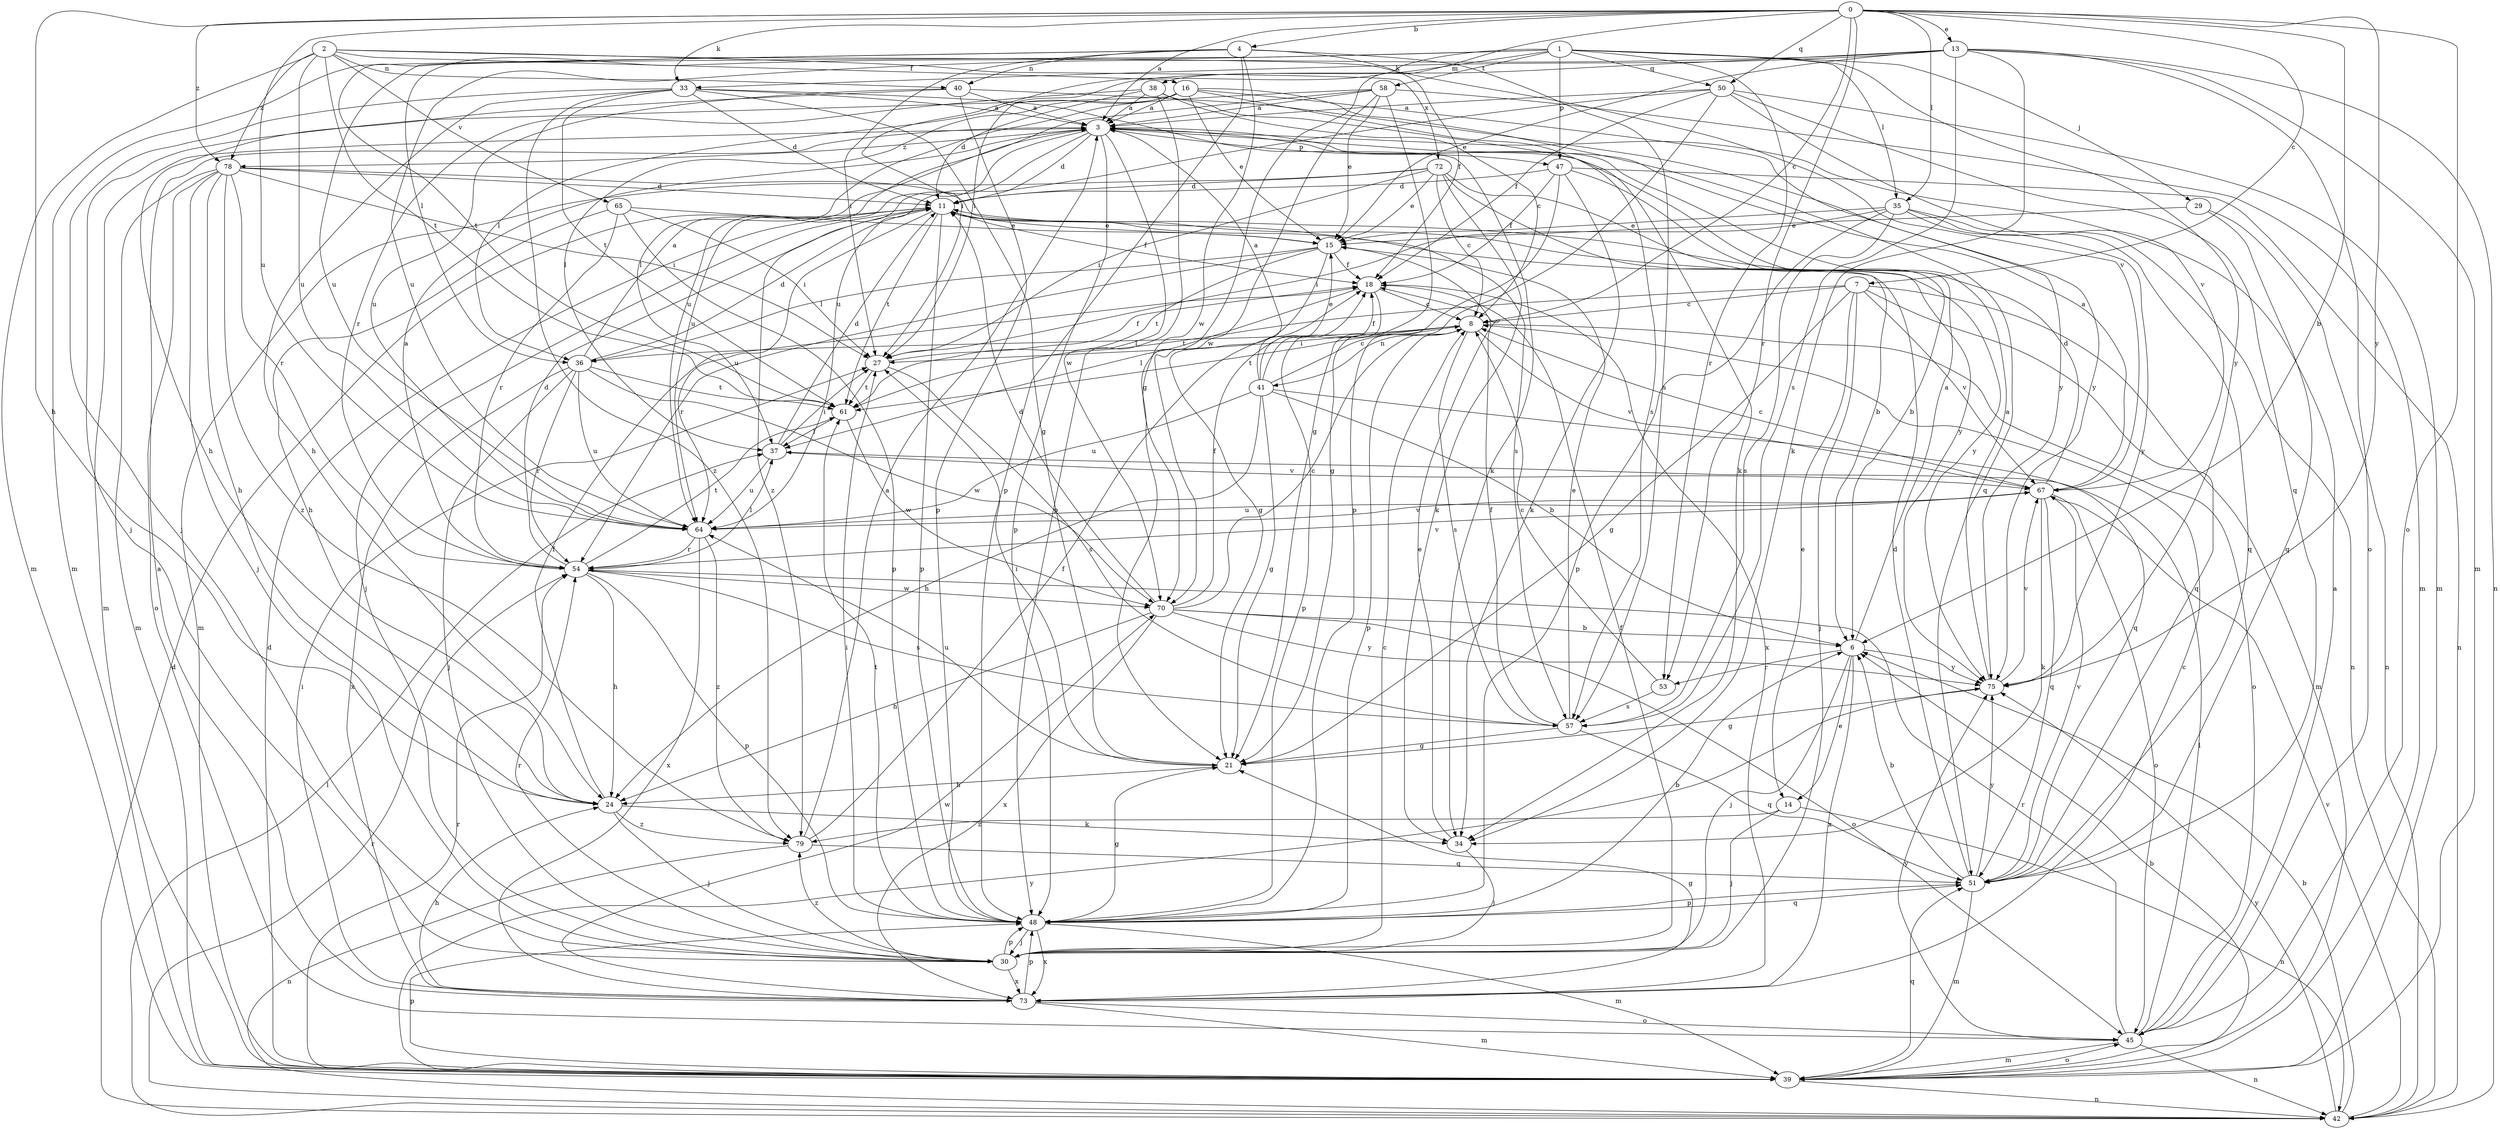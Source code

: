 strict digraph  {
0;
1;
2;
3;
4;
6;
7;
8;
11;
13;
14;
15;
16;
18;
21;
24;
27;
29;
30;
33;
34;
35;
36;
37;
38;
39;
40;
41;
42;
45;
47;
48;
50;
51;
53;
54;
57;
58;
61;
64;
65;
67;
70;
72;
73;
75;
78;
79;
0 -> 3  [label=a];
0 -> 4  [label=b];
0 -> 6  [label=b];
0 -> 7  [label=c];
0 -> 8  [label=c];
0 -> 13  [label=e];
0 -> 21  [label=g];
0 -> 24  [label=h];
0 -> 33  [label=k];
0 -> 35  [label=l];
0 -> 45  [label=o];
0 -> 50  [label=q];
0 -> 53  [label=r];
0 -> 64  [label=u];
0 -> 75  [label=y];
0 -> 78  [label=z];
1 -> 27  [label=i];
1 -> 29  [label=j];
1 -> 35  [label=l];
1 -> 36  [label=l];
1 -> 38  [label=m];
1 -> 47  [label=p];
1 -> 50  [label=q];
1 -> 53  [label=r];
1 -> 58  [label=t];
1 -> 64  [label=u];
1 -> 75  [label=y];
2 -> 16  [label=f];
2 -> 39  [label=m];
2 -> 40  [label=n];
2 -> 61  [label=t];
2 -> 64  [label=u];
2 -> 65  [label=v];
2 -> 67  [label=v];
2 -> 72  [label=x];
2 -> 78  [label=z];
3 -> 11  [label=d];
3 -> 39  [label=m];
3 -> 47  [label=p];
3 -> 48  [label=p];
3 -> 64  [label=u];
3 -> 70  [label=w];
3 -> 78  [label=z];
3 -> 79  [label=z];
4 -> 18  [label=f];
4 -> 27  [label=i];
4 -> 39  [label=m];
4 -> 40  [label=n];
4 -> 48  [label=p];
4 -> 57  [label=s];
4 -> 61  [label=t];
4 -> 70  [label=w];
6 -> 3  [label=a];
6 -> 14  [label=e];
6 -> 30  [label=j];
6 -> 53  [label=r];
6 -> 73  [label=x];
6 -> 75  [label=y];
7 -> 8  [label=c];
7 -> 14  [label=e];
7 -> 21  [label=g];
7 -> 30  [label=j];
7 -> 39  [label=m];
7 -> 51  [label=q];
7 -> 61  [label=t];
7 -> 67  [label=v];
8 -> 27  [label=i];
8 -> 36  [label=l];
8 -> 41  [label=n];
8 -> 45  [label=o];
8 -> 48  [label=p];
8 -> 57  [label=s];
8 -> 61  [label=t];
8 -> 67  [label=v];
11 -> 15  [label=e];
11 -> 18  [label=f];
11 -> 30  [label=j];
11 -> 48  [label=p];
11 -> 61  [label=t];
11 -> 64  [label=u];
11 -> 75  [label=y];
13 -> 15  [label=e];
13 -> 27  [label=i];
13 -> 33  [label=k];
13 -> 34  [label=k];
13 -> 39  [label=m];
13 -> 42  [label=n];
13 -> 45  [label=o];
13 -> 57  [label=s];
13 -> 64  [label=u];
14 -> 30  [label=j];
14 -> 42  [label=n];
14 -> 79  [label=z];
15 -> 18  [label=f];
15 -> 21  [label=g];
15 -> 36  [label=l];
15 -> 54  [label=r];
15 -> 61  [label=t];
16 -> 3  [label=a];
16 -> 15  [label=e];
16 -> 30  [label=j];
16 -> 36  [label=l];
16 -> 37  [label=l];
16 -> 51  [label=q];
16 -> 57  [label=s];
16 -> 75  [label=y];
18 -> 8  [label=c];
18 -> 37  [label=l];
18 -> 48  [label=p];
18 -> 73  [label=x];
21 -> 24  [label=h];
21 -> 27  [label=i];
21 -> 64  [label=u];
24 -> 18  [label=f];
24 -> 30  [label=j];
24 -> 34  [label=k];
24 -> 79  [label=z];
27 -> 18  [label=f];
27 -> 57  [label=s];
27 -> 61  [label=t];
29 -> 15  [label=e];
29 -> 42  [label=n];
29 -> 51  [label=q];
30 -> 8  [label=c];
30 -> 18  [label=f];
30 -> 48  [label=p];
30 -> 54  [label=r];
30 -> 73  [label=x];
30 -> 79  [label=z];
33 -> 3  [label=a];
33 -> 11  [label=d];
33 -> 21  [label=g];
33 -> 24  [label=h];
33 -> 30  [label=j];
33 -> 34  [label=k];
33 -> 61  [label=t];
33 -> 79  [label=z];
34 -> 15  [label=e];
34 -> 30  [label=j];
35 -> 15  [label=e];
35 -> 27  [label=i];
35 -> 42  [label=n];
35 -> 48  [label=p];
35 -> 51  [label=q];
35 -> 57  [label=s];
35 -> 75  [label=y];
36 -> 3  [label=a];
36 -> 11  [label=d];
36 -> 30  [label=j];
36 -> 54  [label=r];
36 -> 61  [label=t];
36 -> 64  [label=u];
36 -> 70  [label=w];
36 -> 73  [label=x];
37 -> 11  [label=d];
37 -> 27  [label=i];
37 -> 64  [label=u];
37 -> 67  [label=v];
38 -> 3  [label=a];
38 -> 8  [label=c];
38 -> 11  [label=d];
38 -> 34  [label=k];
38 -> 48  [label=p];
38 -> 54  [label=r];
39 -> 6  [label=b];
39 -> 11  [label=d];
39 -> 42  [label=n];
39 -> 45  [label=o];
39 -> 48  [label=p];
39 -> 51  [label=q];
39 -> 54  [label=r];
39 -> 75  [label=y];
40 -> 3  [label=a];
40 -> 24  [label=h];
40 -> 48  [label=p];
40 -> 64  [label=u];
40 -> 75  [label=y];
41 -> 3  [label=a];
41 -> 6  [label=b];
41 -> 8  [label=c];
41 -> 15  [label=e];
41 -> 18  [label=f];
41 -> 21  [label=g];
41 -> 24  [label=h];
41 -> 51  [label=q];
41 -> 64  [label=u];
42 -> 6  [label=b];
42 -> 11  [label=d];
42 -> 37  [label=l];
42 -> 54  [label=r];
42 -> 67  [label=v];
42 -> 75  [label=y];
45 -> 3  [label=a];
45 -> 37  [label=l];
45 -> 39  [label=m];
45 -> 42  [label=n];
45 -> 54  [label=r];
45 -> 75  [label=y];
47 -> 6  [label=b];
47 -> 11  [label=d];
47 -> 18  [label=f];
47 -> 21  [label=g];
47 -> 34  [label=k];
47 -> 42  [label=n];
48 -> 6  [label=b];
48 -> 21  [label=g];
48 -> 27  [label=i];
48 -> 30  [label=j];
48 -> 39  [label=m];
48 -> 51  [label=q];
48 -> 61  [label=t];
48 -> 73  [label=x];
50 -> 3  [label=a];
50 -> 18  [label=f];
50 -> 39  [label=m];
50 -> 48  [label=p];
50 -> 51  [label=q];
50 -> 64  [label=u];
50 -> 67  [label=v];
51 -> 6  [label=b];
51 -> 11  [label=d];
51 -> 39  [label=m];
51 -> 48  [label=p];
51 -> 67  [label=v];
51 -> 75  [label=y];
53 -> 8  [label=c];
53 -> 57  [label=s];
54 -> 3  [label=a];
54 -> 11  [label=d];
54 -> 24  [label=h];
54 -> 37  [label=l];
54 -> 48  [label=p];
54 -> 57  [label=s];
54 -> 61  [label=t];
54 -> 67  [label=v];
54 -> 70  [label=w];
57 -> 15  [label=e];
57 -> 18  [label=f];
57 -> 21  [label=g];
57 -> 51  [label=q];
58 -> 3  [label=a];
58 -> 15  [label=e];
58 -> 21  [label=g];
58 -> 37  [label=l];
58 -> 39  [label=m];
58 -> 64  [label=u];
58 -> 70  [label=w];
61 -> 37  [label=l];
61 -> 70  [label=w];
64 -> 54  [label=r];
64 -> 67  [label=v];
64 -> 73  [label=x];
64 -> 79  [label=z];
65 -> 15  [label=e];
65 -> 24  [label=h];
65 -> 27  [label=i];
65 -> 48  [label=p];
65 -> 54  [label=r];
67 -> 3  [label=a];
67 -> 8  [label=c];
67 -> 11  [label=d];
67 -> 34  [label=k];
67 -> 45  [label=o];
67 -> 51  [label=q];
67 -> 64  [label=u];
70 -> 6  [label=b];
70 -> 8  [label=c];
70 -> 11  [label=d];
70 -> 18  [label=f];
70 -> 24  [label=h];
70 -> 45  [label=o];
70 -> 73  [label=x];
70 -> 75  [label=y];
72 -> 6  [label=b];
72 -> 8  [label=c];
72 -> 11  [label=d];
72 -> 15  [label=e];
72 -> 27  [label=i];
72 -> 34  [label=k];
72 -> 39  [label=m];
72 -> 75  [label=y];
73 -> 3  [label=a];
73 -> 8  [label=c];
73 -> 21  [label=g];
73 -> 24  [label=h];
73 -> 27  [label=i];
73 -> 39  [label=m];
73 -> 45  [label=o];
73 -> 48  [label=p];
73 -> 70  [label=w];
75 -> 3  [label=a];
75 -> 21  [label=g];
75 -> 67  [label=v];
78 -> 11  [label=d];
78 -> 24  [label=h];
78 -> 27  [label=i];
78 -> 30  [label=j];
78 -> 39  [label=m];
78 -> 45  [label=o];
78 -> 54  [label=r];
78 -> 57  [label=s];
78 -> 79  [label=z];
79 -> 3  [label=a];
79 -> 18  [label=f];
79 -> 42  [label=n];
79 -> 51  [label=q];
}
